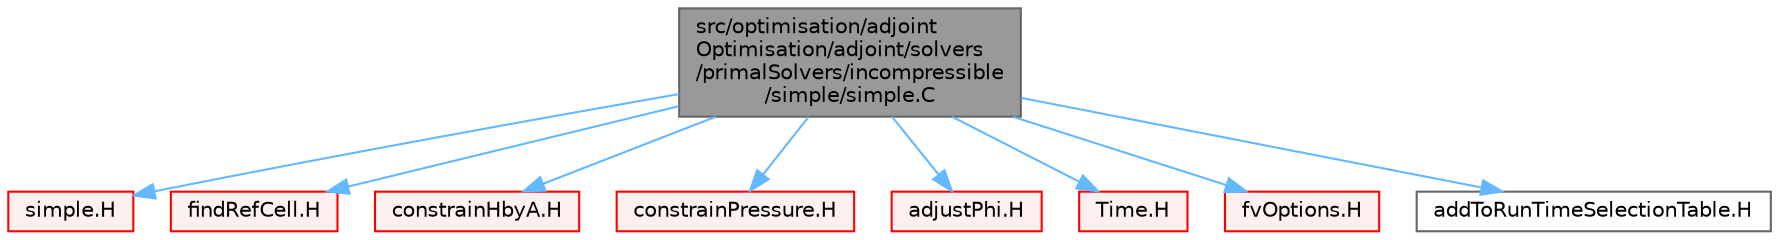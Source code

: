 digraph "src/optimisation/adjointOptimisation/adjoint/solvers/primalSolvers/incompressible/simple/simple.C"
{
 // LATEX_PDF_SIZE
  bgcolor="transparent";
  edge [fontname=Helvetica,fontsize=10,labelfontname=Helvetica,labelfontsize=10];
  node [fontname=Helvetica,fontsize=10,shape=box,height=0.2,width=0.4];
  Node1 [id="Node000001",label="src/optimisation/adjoint\lOptimisation/adjoint/solvers\l/primalSolvers/incompressible\l/simple/simple.C",height=0.2,width=0.4,color="gray40", fillcolor="grey60", style="filled", fontcolor="black",tooltip=" "];
  Node1 -> Node2 [id="edge1_Node000001_Node000002",color="steelblue1",style="solid",tooltip=" "];
  Node2 [id="Node000002",label="simple.H",height=0.2,width=0.4,color="red", fillcolor="#FFF0F0", style="filled",URL="$src_2optimisation_2adjointOptimisation_2adjoint_2solvers_2primalSolvers_2incompressible_2simple_2simple_8H.html",tooltip=" "];
  Node1 -> Node444 [id="edge2_Node000001_Node000444",color="steelblue1",style="solid",tooltip=" "];
  Node444 [id="Node000444",label="findRefCell.H",height=0.2,width=0.4,color="red", fillcolor="#FFF0F0", style="filled",URL="$findRefCell_8H.html",tooltip="Find the reference cell nearest (in index) to the given cell but which is not on a cyclic,..."];
  Node1 -> Node445 [id="edge3_Node000001_Node000445",color="steelblue1",style="solid",tooltip=" "];
  Node445 [id="Node000445",label="constrainHbyA.H",height=0.2,width=0.4,color="red", fillcolor="#FFF0F0", style="filled",URL="$constrainHbyA_8H.html",tooltip=" "];
  Node1 -> Node446 [id="edge4_Node000001_Node000446",color="steelblue1",style="solid",tooltip=" "];
  Node446 [id="Node000446",label="constrainPressure.H",height=0.2,width=0.4,color="red", fillcolor="#FFF0F0", style="filled",URL="$constrainPressure_8H.html",tooltip=" "];
  Node1 -> Node447 [id="edge5_Node000001_Node000447",color="steelblue1",style="solid",tooltip=" "];
  Node447 [id="Node000447",label="adjustPhi.H",height=0.2,width=0.4,color="red", fillcolor="#FFF0F0", style="filled",URL="$adjustPhi_8H.html",tooltip="For cases which do no have a pressure boundary adjust the balance of fluxes to obey continuity...."];
  Node1 -> Node448 [id="edge6_Node000001_Node000448",color="steelblue1",style="solid",tooltip=" "];
  Node448 [id="Node000448",label="Time.H",height=0.2,width=0.4,color="red", fillcolor="#FFF0F0", style="filled",URL="$Time_8H.html",tooltip=" "];
  Node1 -> Node474 [id="edge7_Node000001_Node000474",color="steelblue1",style="solid",tooltip=" "];
  Node474 [id="Node000474",label="fvOptions.H",height=0.2,width=0.4,color="red", fillcolor="#FFF0F0", style="filled",URL="$fvOptions_8H.html",tooltip=" "];
  Node1 -> Node478 [id="edge8_Node000001_Node000478",color="steelblue1",style="solid",tooltip=" "];
  Node478 [id="Node000478",label="addToRunTimeSelectionTable.H",height=0.2,width=0.4,color="grey40", fillcolor="white", style="filled",URL="$addToRunTimeSelectionTable_8H.html",tooltip="Macros for easy insertion into run-time selection tables."];
}
